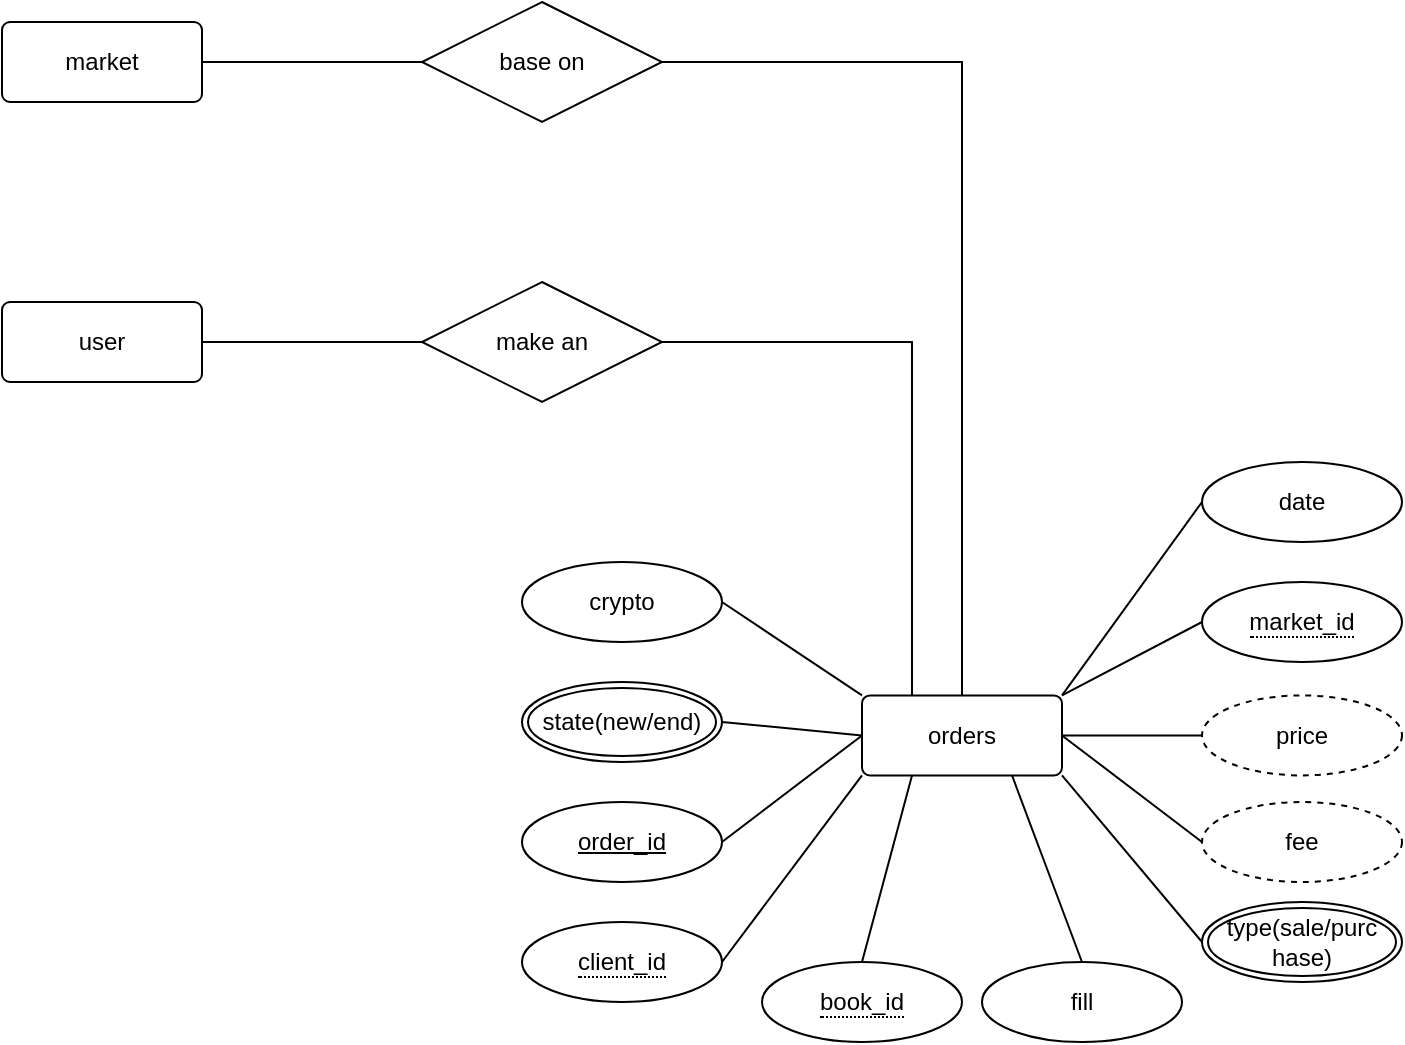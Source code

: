 <mxfile version="24.4.4" type="device">
  <diagram name="Page-1" id="ZhvcE-7q1zbYYzGUlo_b">
    <mxGraphModel dx="1361" dy="525" grid="1" gridSize="10" guides="1" tooltips="1" connect="1" arrows="1" fold="1" page="1" pageScale="1" pageWidth="850" pageHeight="1100" math="0" shadow="0">
      <root>
        <mxCell id="0" />
        <mxCell id="1" parent="0" />
        <mxCell id="DwBY4QsNLjTno8ynwIr1-3" value="orders" style="rounded=1;arcSize=10;whiteSpace=wrap;html=1;align=center;" vertex="1" parent="1">
          <mxGeometry x="230" y="756.72" width="100" height="40" as="geometry" />
        </mxCell>
        <mxCell id="DwBY4QsNLjTno8ynwIr1-4" value="fill" style="ellipse;whiteSpace=wrap;html=1;align=center;" vertex="1" parent="1">
          <mxGeometry x="290" y="890" width="100" height="40" as="geometry" />
        </mxCell>
        <mxCell id="DwBY4QsNLjTno8ynwIr1-5" value="" style="endArrow=none;html=1;rounded=0;entryX=0.5;entryY=0;entryDx=0;entryDy=0;exitX=0.75;exitY=1;exitDx=0;exitDy=0;" edge="1" parent="1" source="DwBY4QsNLjTno8ynwIr1-3" target="DwBY4QsNLjTno8ynwIr1-4">
          <mxGeometry relative="1" as="geometry">
            <mxPoint x="280" y="816.72" as="sourcePoint" />
            <mxPoint x="490" y="726.72" as="targetPoint" />
          </mxGeometry>
        </mxCell>
        <mxCell id="DwBY4QsNLjTno8ynwIr1-6" value="" style="endArrow=none;html=1;rounded=0;exitX=1;exitY=0.5;exitDx=0;exitDy=0;entryX=0;entryY=0.5;entryDx=0;entryDy=0;" edge="1" parent="1" source="DwBY4QsNLjTno8ynwIr1-3" target="DwBY4QsNLjTno8ynwIr1-29">
          <mxGeometry relative="1" as="geometry">
            <mxPoint x="160" y="776.72" as="sourcePoint" />
            <mxPoint x="410" y="830" as="targetPoint" />
          </mxGeometry>
        </mxCell>
        <mxCell id="DwBY4QsNLjTno8ynwIr1-8" value="" style="endArrow=none;html=1;rounded=0;entryX=0;entryY=0.5;entryDx=0;entryDy=0;exitX=1;exitY=1;exitDx=0;exitDy=0;" edge="1" parent="1" source="DwBY4QsNLjTno8ynwIr1-3" target="DwBY4QsNLjTno8ynwIr1-12">
          <mxGeometry relative="1" as="geometry">
            <mxPoint x="130" y="616.72" as="sourcePoint" />
            <mxPoint x="414.645" y="875.858" as="targetPoint" />
          </mxGeometry>
        </mxCell>
        <mxCell id="DwBY4QsNLjTno8ynwIr1-10" value="order_id" style="ellipse;whiteSpace=wrap;html=1;align=center;fontStyle=4;" vertex="1" parent="1">
          <mxGeometry x="60" y="810" width="100" height="40" as="geometry" />
        </mxCell>
        <mxCell id="DwBY4QsNLjTno8ynwIr1-11" value="" style="endArrow=none;html=1;rounded=0;entryX=1;entryY=0.5;entryDx=0;entryDy=0;exitX=0;exitY=0.5;exitDx=0;exitDy=0;" edge="1" parent="1" source="DwBY4QsNLjTno8ynwIr1-3" target="DwBY4QsNLjTno8ynwIr1-10">
          <mxGeometry relative="1" as="geometry">
            <mxPoint x="290" y="620" as="sourcePoint" />
            <mxPoint x="450" y="620" as="targetPoint" />
          </mxGeometry>
        </mxCell>
        <mxCell id="DwBY4QsNLjTno8ynwIr1-12" value="&lt;div&gt;type(sale/purc&lt;/div&gt;&lt;div&gt;hase)&lt;/div&gt;" style="ellipse;shape=doubleEllipse;margin=3;whiteSpace=wrap;html=1;align=center;" vertex="1" parent="1">
          <mxGeometry x="400" y="860" width="100" height="40" as="geometry" />
        </mxCell>
        <mxCell id="DwBY4QsNLjTno8ynwIr1-13" value="" style="endArrow=none;html=1;rounded=0;exitX=1;exitY=0.5;exitDx=0;exitDy=0;entryX=0;entryY=1;entryDx=0;entryDy=0;" edge="1" parent="1" target="DwBY4QsNLjTno8ynwIr1-3" source="DwBY4QsNLjTno8ynwIr1-14">
          <mxGeometry relative="1" as="geometry">
            <mxPoint x="155.355" y="842.578" as="sourcePoint" />
            <mxPoint x="450" y="610" as="targetPoint" />
          </mxGeometry>
        </mxCell>
        <mxCell id="DwBY4QsNLjTno8ynwIr1-14" value="&lt;div&gt;&lt;span style=&quot;border-bottom: 1px dotted&quot;&gt;client_id&lt;/span&gt;&lt;/div&gt;&lt;div&gt;&lt;span style=&quot;border-bottom: 1px dotted&quot;&gt;&lt;/span&gt;&lt;/div&gt;" style="ellipse;whiteSpace=wrap;html=1;align=center;" vertex="1" parent="1">
          <mxGeometry x="60" y="870" width="100" height="40" as="geometry" />
        </mxCell>
        <mxCell id="DwBY4QsNLjTno8ynwIr1-15" value="&lt;span style=&quot;border-bottom: 1px dotted&quot;&gt;book_id&lt;br&gt;&lt;/span&gt;" style="ellipse;whiteSpace=wrap;html=1;align=center;" vertex="1" parent="1">
          <mxGeometry x="180" y="890" width="100" height="40" as="geometry" />
        </mxCell>
        <mxCell id="DwBY4QsNLjTno8ynwIr1-16" value="" style="endArrow=none;html=1;rounded=0;exitX=0.5;exitY=0;exitDx=0;exitDy=0;entryX=0.25;entryY=1;entryDx=0;entryDy=0;" edge="1" parent="1" source="DwBY4QsNLjTno8ynwIr1-15" target="DwBY4QsNLjTno8ynwIr1-3">
          <mxGeometry relative="1" as="geometry">
            <mxPoint x="310" y="650" as="sourcePoint" />
            <mxPoint x="470" y="650" as="targetPoint" />
          </mxGeometry>
        </mxCell>
        <mxCell id="DwBY4QsNLjTno8ynwIr1-19" value="state(new/end)" style="ellipse;shape=doubleEllipse;margin=3;whiteSpace=wrap;html=1;align=center;" vertex="1" parent="1">
          <mxGeometry x="60" y="750" width="100" height="40" as="geometry" />
        </mxCell>
        <mxCell id="DwBY4QsNLjTno8ynwIr1-20" value="price" style="ellipse;whiteSpace=wrap;html=1;align=center;dashed=1;" vertex="1" parent="1">
          <mxGeometry x="400" y="756.72" width="100" height="40" as="geometry" />
        </mxCell>
        <mxCell id="DwBY4QsNLjTno8ynwIr1-21" value="" style="endArrow=none;html=1;rounded=0;exitX=1;exitY=0.5;exitDx=0;exitDy=0;entryX=0;entryY=0.5;entryDx=0;entryDy=0;" edge="1" parent="1" source="DwBY4QsNLjTno8ynwIr1-3" target="DwBY4QsNLjTno8ynwIr1-20">
          <mxGeometry relative="1" as="geometry">
            <mxPoint x="190" y="660" as="sourcePoint" />
            <mxPoint x="350" y="660" as="targetPoint" />
          </mxGeometry>
        </mxCell>
        <mxCell id="DwBY4QsNLjTno8ynwIr1-22" value="&lt;span style=&quot;border-bottom: 1px dotted&quot;&gt;market_id&lt;br&gt;&lt;/span&gt;" style="ellipse;whiteSpace=wrap;html=1;align=center;" vertex="1" parent="1">
          <mxGeometry x="400" y="700" width="100" height="40" as="geometry" />
        </mxCell>
        <mxCell id="DwBY4QsNLjTno8ynwIr1-23" value="" style="endArrow=none;html=1;rounded=0;exitX=1;exitY=0;exitDx=0;exitDy=0;entryX=0;entryY=0.5;entryDx=0;entryDy=0;" edge="1" parent="1" source="DwBY4QsNLjTno8ynwIr1-3" target="DwBY4QsNLjTno8ynwIr1-22">
          <mxGeometry relative="1" as="geometry">
            <mxPoint x="190" y="660" as="sourcePoint" />
            <mxPoint x="350" y="660" as="targetPoint" />
          </mxGeometry>
        </mxCell>
        <mxCell id="DwBY4QsNLjTno8ynwIr1-24" value="" style="endArrow=none;html=1;rounded=0;exitX=0;exitY=0.5;exitDx=0;exitDy=0;entryX=1;entryY=0.5;entryDx=0;entryDy=0;" edge="1" parent="1" source="DwBY4QsNLjTno8ynwIr1-3" target="DwBY4QsNLjTno8ynwIr1-19">
          <mxGeometry relative="1" as="geometry">
            <mxPoint x="190" y="660" as="sourcePoint" />
            <mxPoint x="350" y="660" as="targetPoint" />
          </mxGeometry>
        </mxCell>
        <mxCell id="DwBY4QsNLjTno8ynwIr1-25" value="&lt;div&gt;date&lt;/div&gt;" style="ellipse;whiteSpace=wrap;html=1;align=center;" vertex="1" parent="1">
          <mxGeometry x="400" y="640" width="100" height="40" as="geometry" />
        </mxCell>
        <mxCell id="DwBY4QsNLjTno8ynwIr1-26" value="" style="endArrow=none;html=1;rounded=0;entryX=0;entryY=0.5;entryDx=0;entryDy=0;exitX=1;exitY=0;exitDx=0;exitDy=0;" edge="1" parent="1" source="DwBY4QsNLjTno8ynwIr1-3" target="DwBY4QsNLjTno8ynwIr1-25">
          <mxGeometry relative="1" as="geometry">
            <mxPoint x="190" y="660" as="sourcePoint" />
            <mxPoint x="350" y="660" as="targetPoint" />
          </mxGeometry>
        </mxCell>
        <mxCell id="DwBY4QsNLjTno8ynwIr1-27" value="crypto" style="ellipse;whiteSpace=wrap;html=1;align=center;" vertex="1" parent="1">
          <mxGeometry x="60" y="690" width="100" height="40" as="geometry" />
        </mxCell>
        <mxCell id="DwBY4QsNLjTno8ynwIr1-28" value="" style="endArrow=none;html=1;rounded=0;exitX=1;exitY=0.5;exitDx=0;exitDy=0;entryX=0;entryY=0;entryDx=0;entryDy=0;" edge="1" parent="1" source="DwBY4QsNLjTno8ynwIr1-27" target="DwBY4QsNLjTno8ynwIr1-3">
          <mxGeometry relative="1" as="geometry">
            <mxPoint x="190" y="710" as="sourcePoint" />
            <mxPoint x="350" y="710" as="targetPoint" />
          </mxGeometry>
        </mxCell>
        <mxCell id="DwBY4QsNLjTno8ynwIr1-29" value="fee" style="ellipse;whiteSpace=wrap;html=1;align=center;dashed=1;" vertex="1" parent="1">
          <mxGeometry x="400" y="810" width="100" height="40" as="geometry" />
        </mxCell>
        <mxCell id="DwBY4QsNLjTno8ynwIr1-30" value="make an" style="shape=rhombus;perimeter=rhombusPerimeter;whiteSpace=wrap;html=1;align=center;" vertex="1" parent="1">
          <mxGeometry x="10" y="550" width="120" height="60" as="geometry" />
        </mxCell>
        <mxCell id="DwBY4QsNLjTno8ynwIr1-31" value="user" style="rounded=1;arcSize=10;whiteSpace=wrap;html=1;align=center;" vertex="1" parent="1">
          <mxGeometry x="-200" y="560" width="100" height="40" as="geometry" />
        </mxCell>
        <mxCell id="DwBY4QsNLjTno8ynwIr1-32" value="" style="endArrow=none;html=1;rounded=0;exitX=1;exitY=0.5;exitDx=0;exitDy=0;entryX=0;entryY=0.5;entryDx=0;entryDy=0;" edge="1" parent="1" source="DwBY4QsNLjTno8ynwIr1-31" target="DwBY4QsNLjTno8ynwIr1-30">
          <mxGeometry relative="1" as="geometry">
            <mxPoint x="380" y="600" as="sourcePoint" />
            <mxPoint x="540" y="600" as="targetPoint" />
          </mxGeometry>
        </mxCell>
        <mxCell id="DwBY4QsNLjTno8ynwIr1-33" value="" style="endArrow=none;html=1;rounded=0;exitX=1;exitY=0.5;exitDx=0;exitDy=0;entryX=0.25;entryY=0;entryDx=0;entryDy=0;" edge="1" parent="1" source="DwBY4QsNLjTno8ynwIr1-30" target="DwBY4QsNLjTno8ynwIr1-3">
          <mxGeometry relative="1" as="geometry">
            <mxPoint x="20" y="710" as="sourcePoint" />
            <mxPoint x="180" y="710" as="targetPoint" />
            <Array as="points">
              <mxPoint x="255" y="580" />
            </Array>
          </mxGeometry>
        </mxCell>
        <mxCell id="DwBY4QsNLjTno8ynwIr1-34" value="base on" style="shape=rhombus;perimeter=rhombusPerimeter;whiteSpace=wrap;html=1;align=center;" vertex="1" parent="1">
          <mxGeometry x="10" y="410" width="120" height="60" as="geometry" />
        </mxCell>
        <mxCell id="DwBY4QsNLjTno8ynwIr1-35" value="market" style="rounded=1;arcSize=10;whiteSpace=wrap;html=1;align=center;" vertex="1" parent="1">
          <mxGeometry x="-200" y="420" width="100" height="40" as="geometry" />
        </mxCell>
        <mxCell id="DwBY4QsNLjTno8ynwIr1-36" value="" style="endArrow=none;html=1;rounded=0;exitX=1;exitY=0.5;exitDx=0;exitDy=0;entryX=0;entryY=0.5;entryDx=0;entryDy=0;" edge="1" parent="1" source="DwBY4QsNLjTno8ynwIr1-35" target="DwBY4QsNLjTno8ynwIr1-34">
          <mxGeometry relative="1" as="geometry">
            <mxPoint x="380" y="460" as="sourcePoint" />
            <mxPoint x="540" y="460" as="targetPoint" />
          </mxGeometry>
        </mxCell>
        <mxCell id="DwBY4QsNLjTno8ynwIr1-37" value="" style="endArrow=none;html=1;rounded=0;exitX=1;exitY=0.5;exitDx=0;exitDy=0;entryX=0.5;entryY=0;entryDx=0;entryDy=0;" edge="1" parent="1" source="DwBY4QsNLjTno8ynwIr1-34" target="DwBY4QsNLjTno8ynwIr1-3">
          <mxGeometry relative="1" as="geometry">
            <mxPoint x="30" y="620" as="sourcePoint" />
            <mxPoint x="190" y="620" as="targetPoint" />
            <Array as="points">
              <mxPoint x="280" y="440" />
            </Array>
          </mxGeometry>
        </mxCell>
      </root>
    </mxGraphModel>
  </diagram>
</mxfile>
